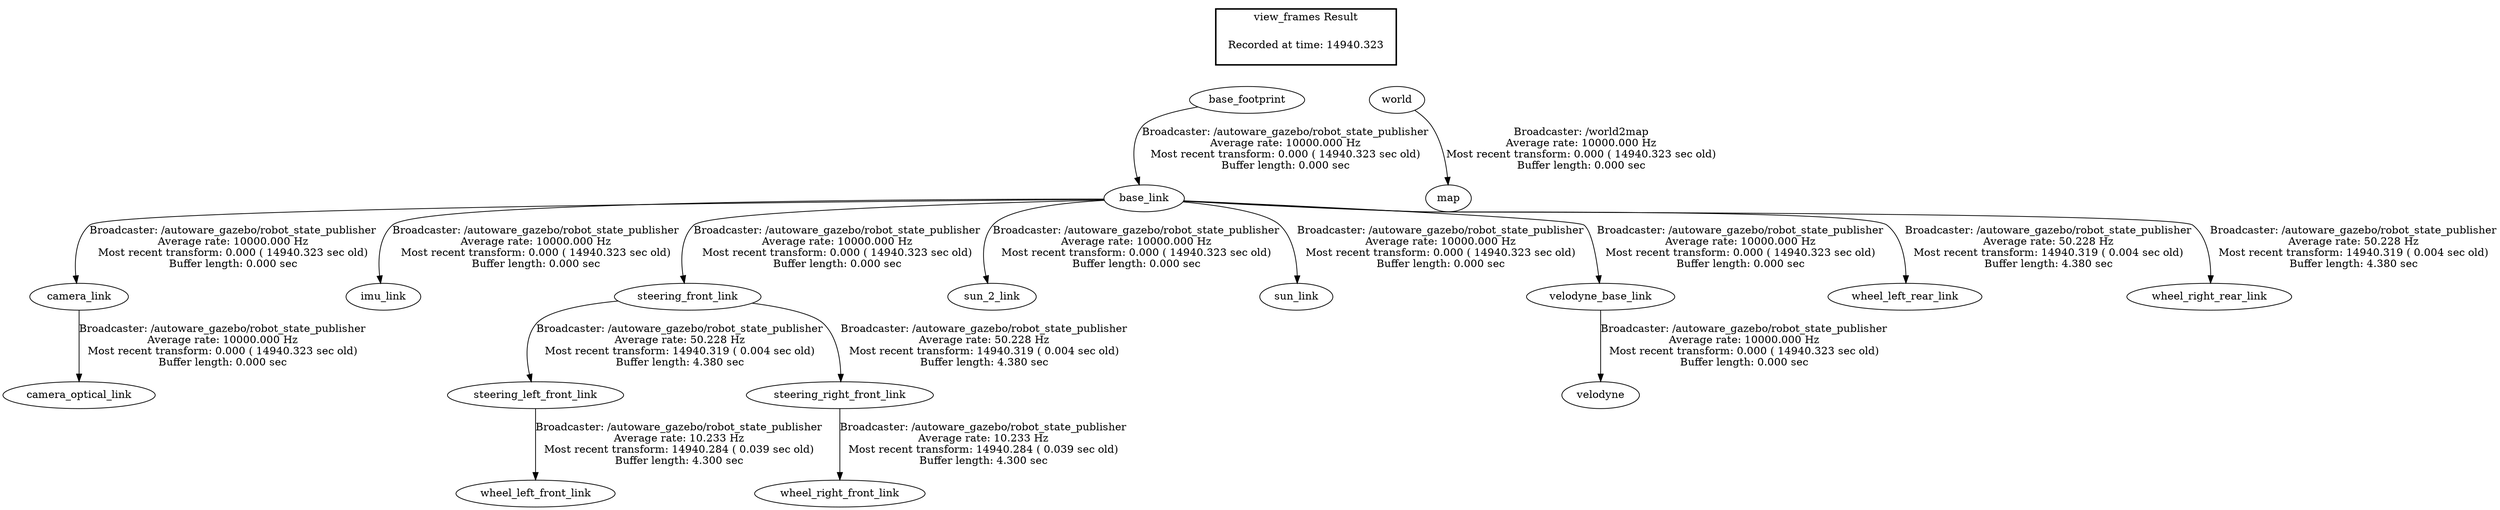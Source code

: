 digraph G {
"base_footprint" -> "base_link"[label="Broadcaster: /autoware_gazebo/robot_state_publisher\nAverage rate: 10000.000 Hz\nMost recent transform: 0.000 ( 14940.323 sec old)\nBuffer length: 0.000 sec\n"];
"base_link" -> "camera_link"[label="Broadcaster: /autoware_gazebo/robot_state_publisher\nAverage rate: 10000.000 Hz\nMost recent transform: 0.000 ( 14940.323 sec old)\nBuffer length: 0.000 sec\n"];
"camera_link" -> "camera_optical_link"[label="Broadcaster: /autoware_gazebo/robot_state_publisher\nAverage rate: 10000.000 Hz\nMost recent transform: 0.000 ( 14940.323 sec old)\nBuffer length: 0.000 sec\n"];
"base_link" -> "imu_link"[label="Broadcaster: /autoware_gazebo/robot_state_publisher\nAverage rate: 10000.000 Hz\nMost recent transform: 0.000 ( 14940.323 sec old)\nBuffer length: 0.000 sec\n"];
"base_link" -> "steering_front_link"[label="Broadcaster: /autoware_gazebo/robot_state_publisher\nAverage rate: 10000.000 Hz\nMost recent transform: 0.000 ( 14940.323 sec old)\nBuffer length: 0.000 sec\n"];
"base_link" -> "sun_2_link"[label="Broadcaster: /autoware_gazebo/robot_state_publisher\nAverage rate: 10000.000 Hz\nMost recent transform: 0.000 ( 14940.323 sec old)\nBuffer length: 0.000 sec\n"];
"base_link" -> "sun_link"[label="Broadcaster: /autoware_gazebo/robot_state_publisher\nAverage rate: 10000.000 Hz\nMost recent transform: 0.000 ( 14940.323 sec old)\nBuffer length: 0.000 sec\n"];
"base_link" -> "velodyne_base_link"[label="Broadcaster: /autoware_gazebo/robot_state_publisher\nAverage rate: 10000.000 Hz\nMost recent transform: 0.000 ( 14940.323 sec old)\nBuffer length: 0.000 sec\n"];
"velodyne_base_link" -> "velodyne"[label="Broadcaster: /autoware_gazebo/robot_state_publisher\nAverage rate: 10000.000 Hz\nMost recent transform: 0.000 ( 14940.323 sec old)\nBuffer length: 0.000 sec\n"];
"world" -> "map"[label="Broadcaster: /world2map\nAverage rate: 10000.000 Hz\nMost recent transform: 0.000 ( 14940.323 sec old)\nBuffer length: 0.000 sec\n"];
"steering_front_link" -> "steering_left_front_link"[label="Broadcaster: /autoware_gazebo/robot_state_publisher\nAverage rate: 50.228 Hz\nMost recent transform: 14940.319 ( 0.004 sec old)\nBuffer length: 4.380 sec\n"];
"steering_front_link" -> "steering_right_front_link"[label="Broadcaster: /autoware_gazebo/robot_state_publisher\nAverage rate: 50.228 Hz\nMost recent transform: 14940.319 ( 0.004 sec old)\nBuffer length: 4.380 sec\n"];
"base_link" -> "wheel_left_rear_link"[label="Broadcaster: /autoware_gazebo/robot_state_publisher\nAverage rate: 50.228 Hz\nMost recent transform: 14940.319 ( 0.004 sec old)\nBuffer length: 4.380 sec\n"];
"base_link" -> "wheel_right_rear_link"[label="Broadcaster: /autoware_gazebo/robot_state_publisher\nAverage rate: 50.228 Hz\nMost recent transform: 14940.319 ( 0.004 sec old)\nBuffer length: 4.380 sec\n"];
"steering_left_front_link" -> "wheel_left_front_link"[label="Broadcaster: /autoware_gazebo/robot_state_publisher\nAverage rate: 10.233 Hz\nMost recent transform: 14940.284 ( 0.039 sec old)\nBuffer length: 4.300 sec\n"];
"steering_right_front_link" -> "wheel_right_front_link"[label="Broadcaster: /autoware_gazebo/robot_state_publisher\nAverage rate: 10.233 Hz\nMost recent transform: 14940.284 ( 0.039 sec old)\nBuffer length: 4.300 sec\n"];
edge [style=invis];
 subgraph cluster_legend { style=bold; color=black; label ="view_frames Result";
"Recorded at time: 14940.323"[ shape=plaintext ] ;
 }->"base_footprint";
edge [style=invis];
 subgraph cluster_legend { style=bold; color=black; label ="view_frames Result";
"Recorded at time: 14940.323"[ shape=plaintext ] ;
 }->"world";
}